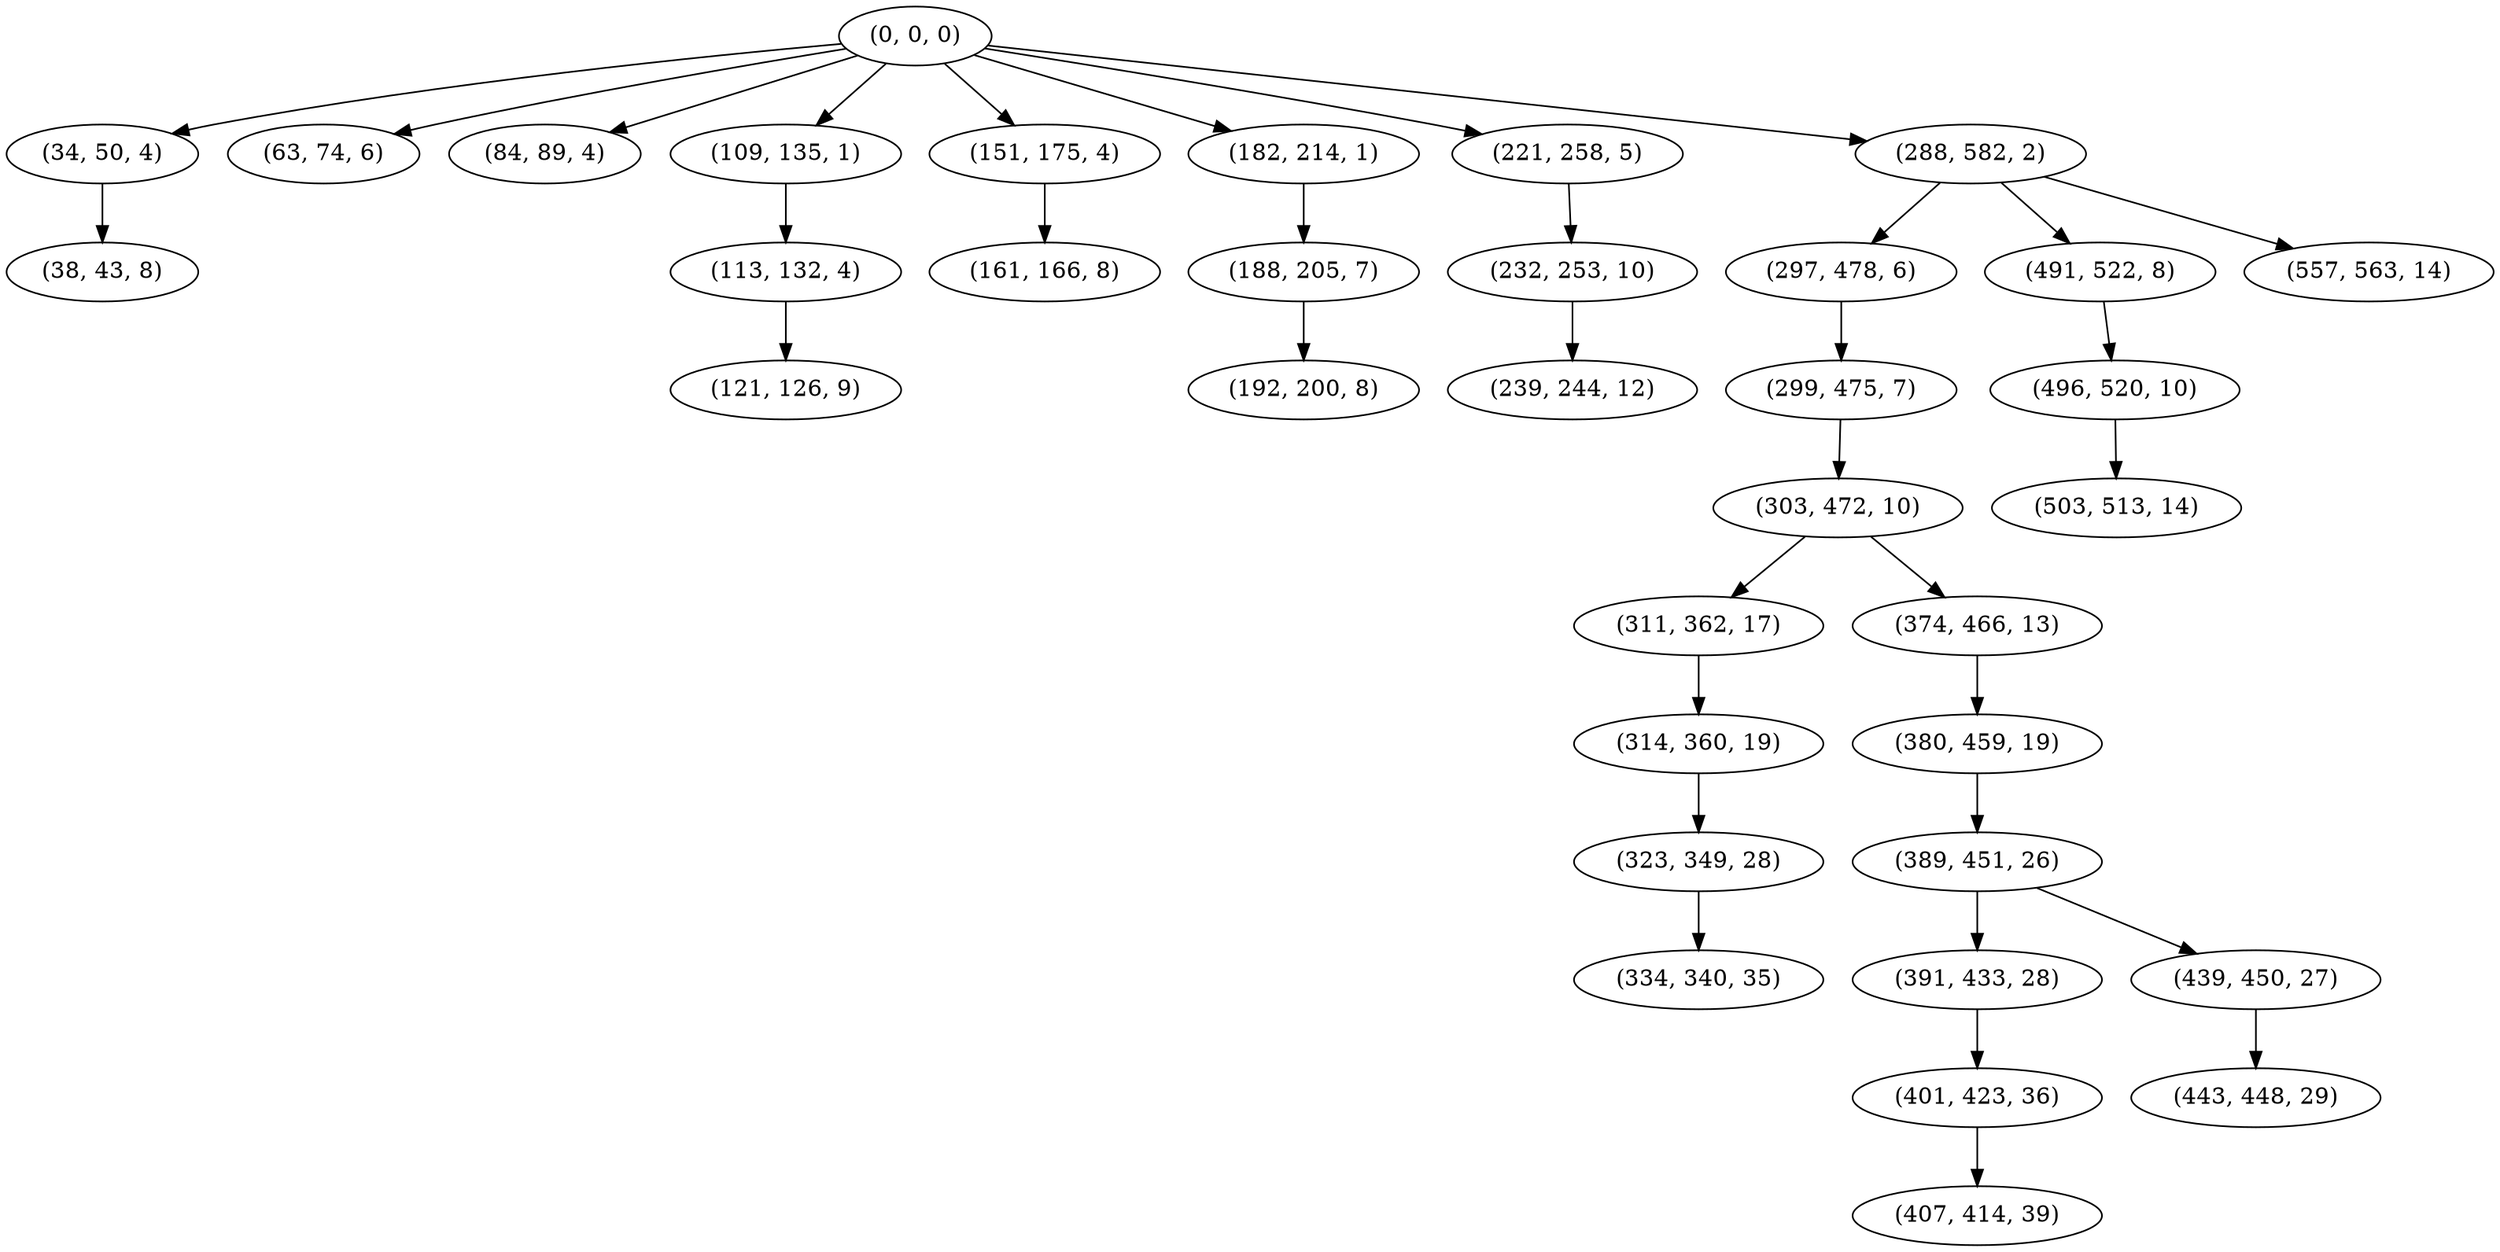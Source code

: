 digraph tree {
    "(0, 0, 0)";
    "(34, 50, 4)";
    "(38, 43, 8)";
    "(63, 74, 6)";
    "(84, 89, 4)";
    "(109, 135, 1)";
    "(113, 132, 4)";
    "(121, 126, 9)";
    "(151, 175, 4)";
    "(161, 166, 8)";
    "(182, 214, 1)";
    "(188, 205, 7)";
    "(192, 200, 8)";
    "(221, 258, 5)";
    "(232, 253, 10)";
    "(239, 244, 12)";
    "(288, 582, 2)";
    "(297, 478, 6)";
    "(299, 475, 7)";
    "(303, 472, 10)";
    "(311, 362, 17)";
    "(314, 360, 19)";
    "(323, 349, 28)";
    "(334, 340, 35)";
    "(374, 466, 13)";
    "(380, 459, 19)";
    "(389, 451, 26)";
    "(391, 433, 28)";
    "(401, 423, 36)";
    "(407, 414, 39)";
    "(439, 450, 27)";
    "(443, 448, 29)";
    "(491, 522, 8)";
    "(496, 520, 10)";
    "(503, 513, 14)";
    "(557, 563, 14)";
    "(0, 0, 0)" -> "(34, 50, 4)";
    "(0, 0, 0)" -> "(63, 74, 6)";
    "(0, 0, 0)" -> "(84, 89, 4)";
    "(0, 0, 0)" -> "(109, 135, 1)";
    "(0, 0, 0)" -> "(151, 175, 4)";
    "(0, 0, 0)" -> "(182, 214, 1)";
    "(0, 0, 0)" -> "(221, 258, 5)";
    "(0, 0, 0)" -> "(288, 582, 2)";
    "(34, 50, 4)" -> "(38, 43, 8)";
    "(109, 135, 1)" -> "(113, 132, 4)";
    "(113, 132, 4)" -> "(121, 126, 9)";
    "(151, 175, 4)" -> "(161, 166, 8)";
    "(182, 214, 1)" -> "(188, 205, 7)";
    "(188, 205, 7)" -> "(192, 200, 8)";
    "(221, 258, 5)" -> "(232, 253, 10)";
    "(232, 253, 10)" -> "(239, 244, 12)";
    "(288, 582, 2)" -> "(297, 478, 6)";
    "(288, 582, 2)" -> "(491, 522, 8)";
    "(288, 582, 2)" -> "(557, 563, 14)";
    "(297, 478, 6)" -> "(299, 475, 7)";
    "(299, 475, 7)" -> "(303, 472, 10)";
    "(303, 472, 10)" -> "(311, 362, 17)";
    "(303, 472, 10)" -> "(374, 466, 13)";
    "(311, 362, 17)" -> "(314, 360, 19)";
    "(314, 360, 19)" -> "(323, 349, 28)";
    "(323, 349, 28)" -> "(334, 340, 35)";
    "(374, 466, 13)" -> "(380, 459, 19)";
    "(380, 459, 19)" -> "(389, 451, 26)";
    "(389, 451, 26)" -> "(391, 433, 28)";
    "(389, 451, 26)" -> "(439, 450, 27)";
    "(391, 433, 28)" -> "(401, 423, 36)";
    "(401, 423, 36)" -> "(407, 414, 39)";
    "(439, 450, 27)" -> "(443, 448, 29)";
    "(491, 522, 8)" -> "(496, 520, 10)";
    "(496, 520, 10)" -> "(503, 513, 14)";
}
